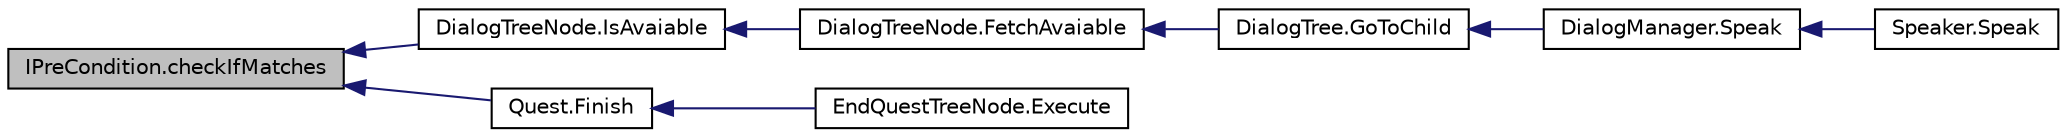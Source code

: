 digraph "IPreCondition.checkIfMatches"
{
  edge [fontname="Helvetica",fontsize="10",labelfontname="Helvetica",labelfontsize="10"];
  node [fontname="Helvetica",fontsize="10",shape=record];
  rankdir="LR";
  Node1 [label="IPreCondition.checkIfMatches",height=0.2,width=0.4,color="black", fillcolor="grey75", style="filled", fontcolor="black"];
  Node1 -> Node2 [dir="back",color="midnightblue",fontsize="10",style="solid",fontname="Helvetica"];
  Node2 [label="DialogTreeNode.IsAvaiable",height=0.2,width=0.4,color="black", fillcolor="white", style="filled",URL="$class_dialog_tree_node.html#a4896939b9b1b29c3b38d7a7fa19598a2",tooltip="Check if all the pre conditions are satisfied. "];
  Node2 -> Node3 [dir="back",color="midnightblue",fontsize="10",style="solid",fontname="Helvetica"];
  Node3 [label="DialogTreeNode.FetchAvaiable",height=0.2,width=0.4,color="black", fillcolor="white", style="filled",URL="$class_dialog_tree_node.html#ad6d251b6091ec93f1cb1d0035f12d390",tooltip="Execute it when needed to traverse down the tree and go for a child node. Additional logic can be add..."];
  Node3 -> Node4 [dir="back",color="midnightblue",fontsize="10",style="solid",fontname="Helvetica"];
  Node4 [label="DialogTree.GoToChild",height=0.2,width=0.4,color="black", fillcolor="white", style="filled",URL="$class_dialog_tree.html#a5caae57dc42e49339934bb69a42f177c",tooltip="Go down a level in the tree for one of it&#39;s childs. "];
  Node4 -> Node5 [dir="back",color="midnightblue",fontsize="10",style="solid",fontname="Helvetica"];
  Node5 [label="DialogManager.Speak",height=0.2,width=0.4,color="black", fillcolor="white", style="filled",URL="$class_dialog_manager.html#adb08b3e8f79421f1728a96db49834b5a",tooltip="Try to speak an dialog. If there is a dialog alredy happening, check it&#39;s priority and choose to main..."];
  Node5 -> Node6 [dir="back",color="midnightblue",fontsize="10",style="solid",fontname="Helvetica"];
  Node6 [label="Speaker.Speak",height=0.2,width=0.4,color="black", fillcolor="white", style="filled",URL="$class_speaker.html#ab9c3f43daecff61e43a0ea2552122f73",tooltip="Communicates with the DialogManager in the ItemManager to try to start a dialog. "];
  Node1 -> Node7 [dir="back",color="midnightblue",fontsize="10",style="solid",fontname="Helvetica"];
  Node7 [label="Quest.Finish",height=0.2,width=0.4,color="black", fillcolor="white", style="filled",URL="$class_quest.html#ae52cd04530fb65afaea6547cba288f8d",tooltip="Tries to set the Quest to done based on currentUserProfile generic items. "];
  Node7 -> Node8 [dir="back",color="midnightblue",fontsize="10",style="solid",fontname="Helvetica"];
  Node8 [label="EndQuestTreeNode.Execute",height=0.2,width=0.4,color="black", fillcolor="white", style="filled",URL="$class_end_quest_tree_node.html#a57d0f133809c90ec92ed5527a1d341e8",tooltip="When the node is reached, gives a list of rewards for the player "];
}
